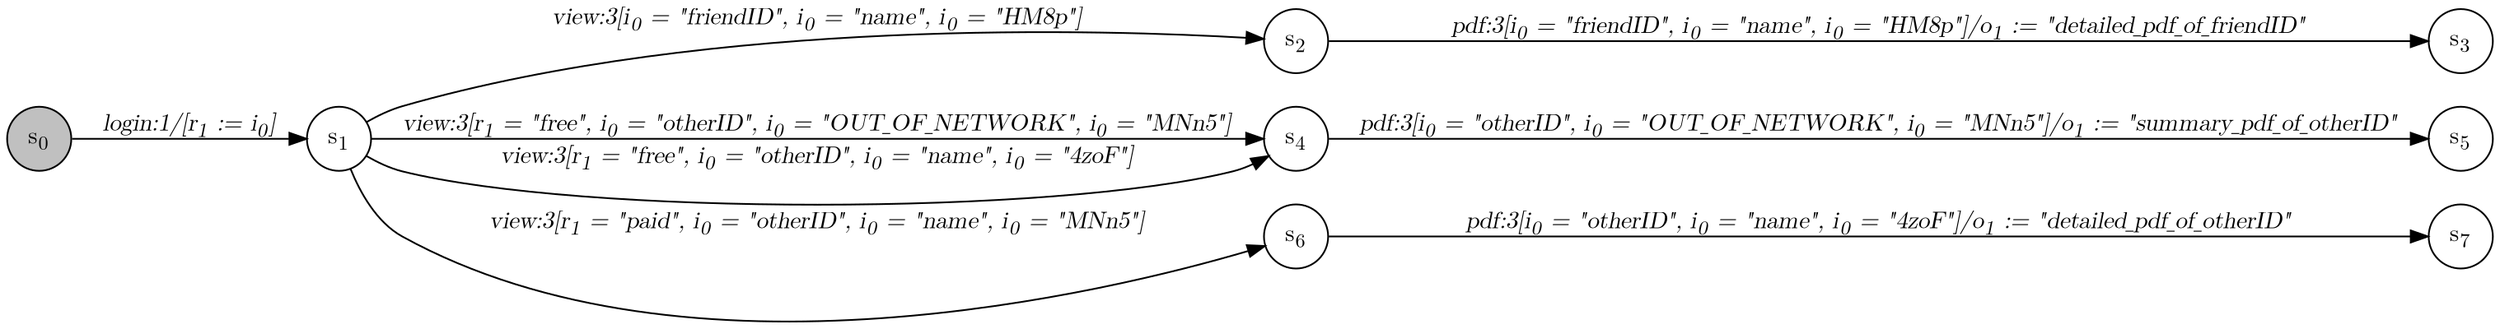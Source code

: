 digraph linkedin_ext_fixed{
    graph [rankdir="LR", fontname="Latin Modern Math"];
    node [color="black", fillcolor="white", shape="circle", style="filled", fontname="Latin Modern Math"];
    edge [fontname="Latin Modern Math"];

    s0[fillcolor="gray", label=<s<sub>0</sub>>];
    s1[label=<s<sub>1</sub>>];
    s2[label=<s<sub>2</sub>>];
    s3[label=<s<sub>3</sub>>];
    s4[label=<s<sub>4</sub>>];
    s5[label=<s<sub>5</sub>>];
    s6[label=<s<sub>6</sub>>];
    s7[label=<s<sub>7</sub>>];

    s0->s1[label=<<i>login:1/&#91;r<sub>1</sub> := i<sub>0</sub>&#93;</i>>];
    s1->s2[label=<<i>view:3&#91;i<sub>0</sub> = "friendID", i<sub>0</sub> = "name", i<sub>0</sub> = "HM8p"&#93;</i>>];
    s1->s4[label=<<i>view:3&#91;r<sub>1</sub> = "free", i<sub>0</sub> = "otherID", i<sub>0</sub> = "OUT_OF_NETWORK", i<sub>0</sub> = "MNn5"&#93;</i>>];
    s1->s4[label=<<i>view:3&#91;r<sub>1</sub> = "free", i<sub>0</sub> = "otherID", i<sub>0</sub> = "name", i<sub>0</sub> = "4zoF"&#93;</i>>];
    s1->s6[label=<<i>view:3&#91;r<sub>1</sub> = "paid", i<sub>0</sub> = "otherID", i<sub>0</sub> = "name", i<sub>0</sub> = "MNn5"&#93;</i>>];
    s2->s3[label=<<i>pdf:3&#91;i<sub>0</sub> = "friendID", i<sub>0</sub> = "name", i<sub>0</sub> = "HM8p"&#93;/o<sub>1</sub> := "detailed_pdf_of_friendID"</i>>];
    s4->s5[label=<<i>pdf:3&#91;i<sub>0</sub> = "otherID", i<sub>0</sub> = "OUT_OF_NETWORK", i<sub>0</sub> = "MNn5"&#93;/o<sub>1</sub> := "summary_pdf_of_otherID"</i>>];
    s6->s7[label=<<i>pdf:3&#91;i<sub>0</sub> = "otherID", i<sub>0</sub> = "name", i<sub>0</sub> = "4zoF"&#93;/o<sub>1</sub> := "detailed_pdf_of_otherID"</i>>];
}
